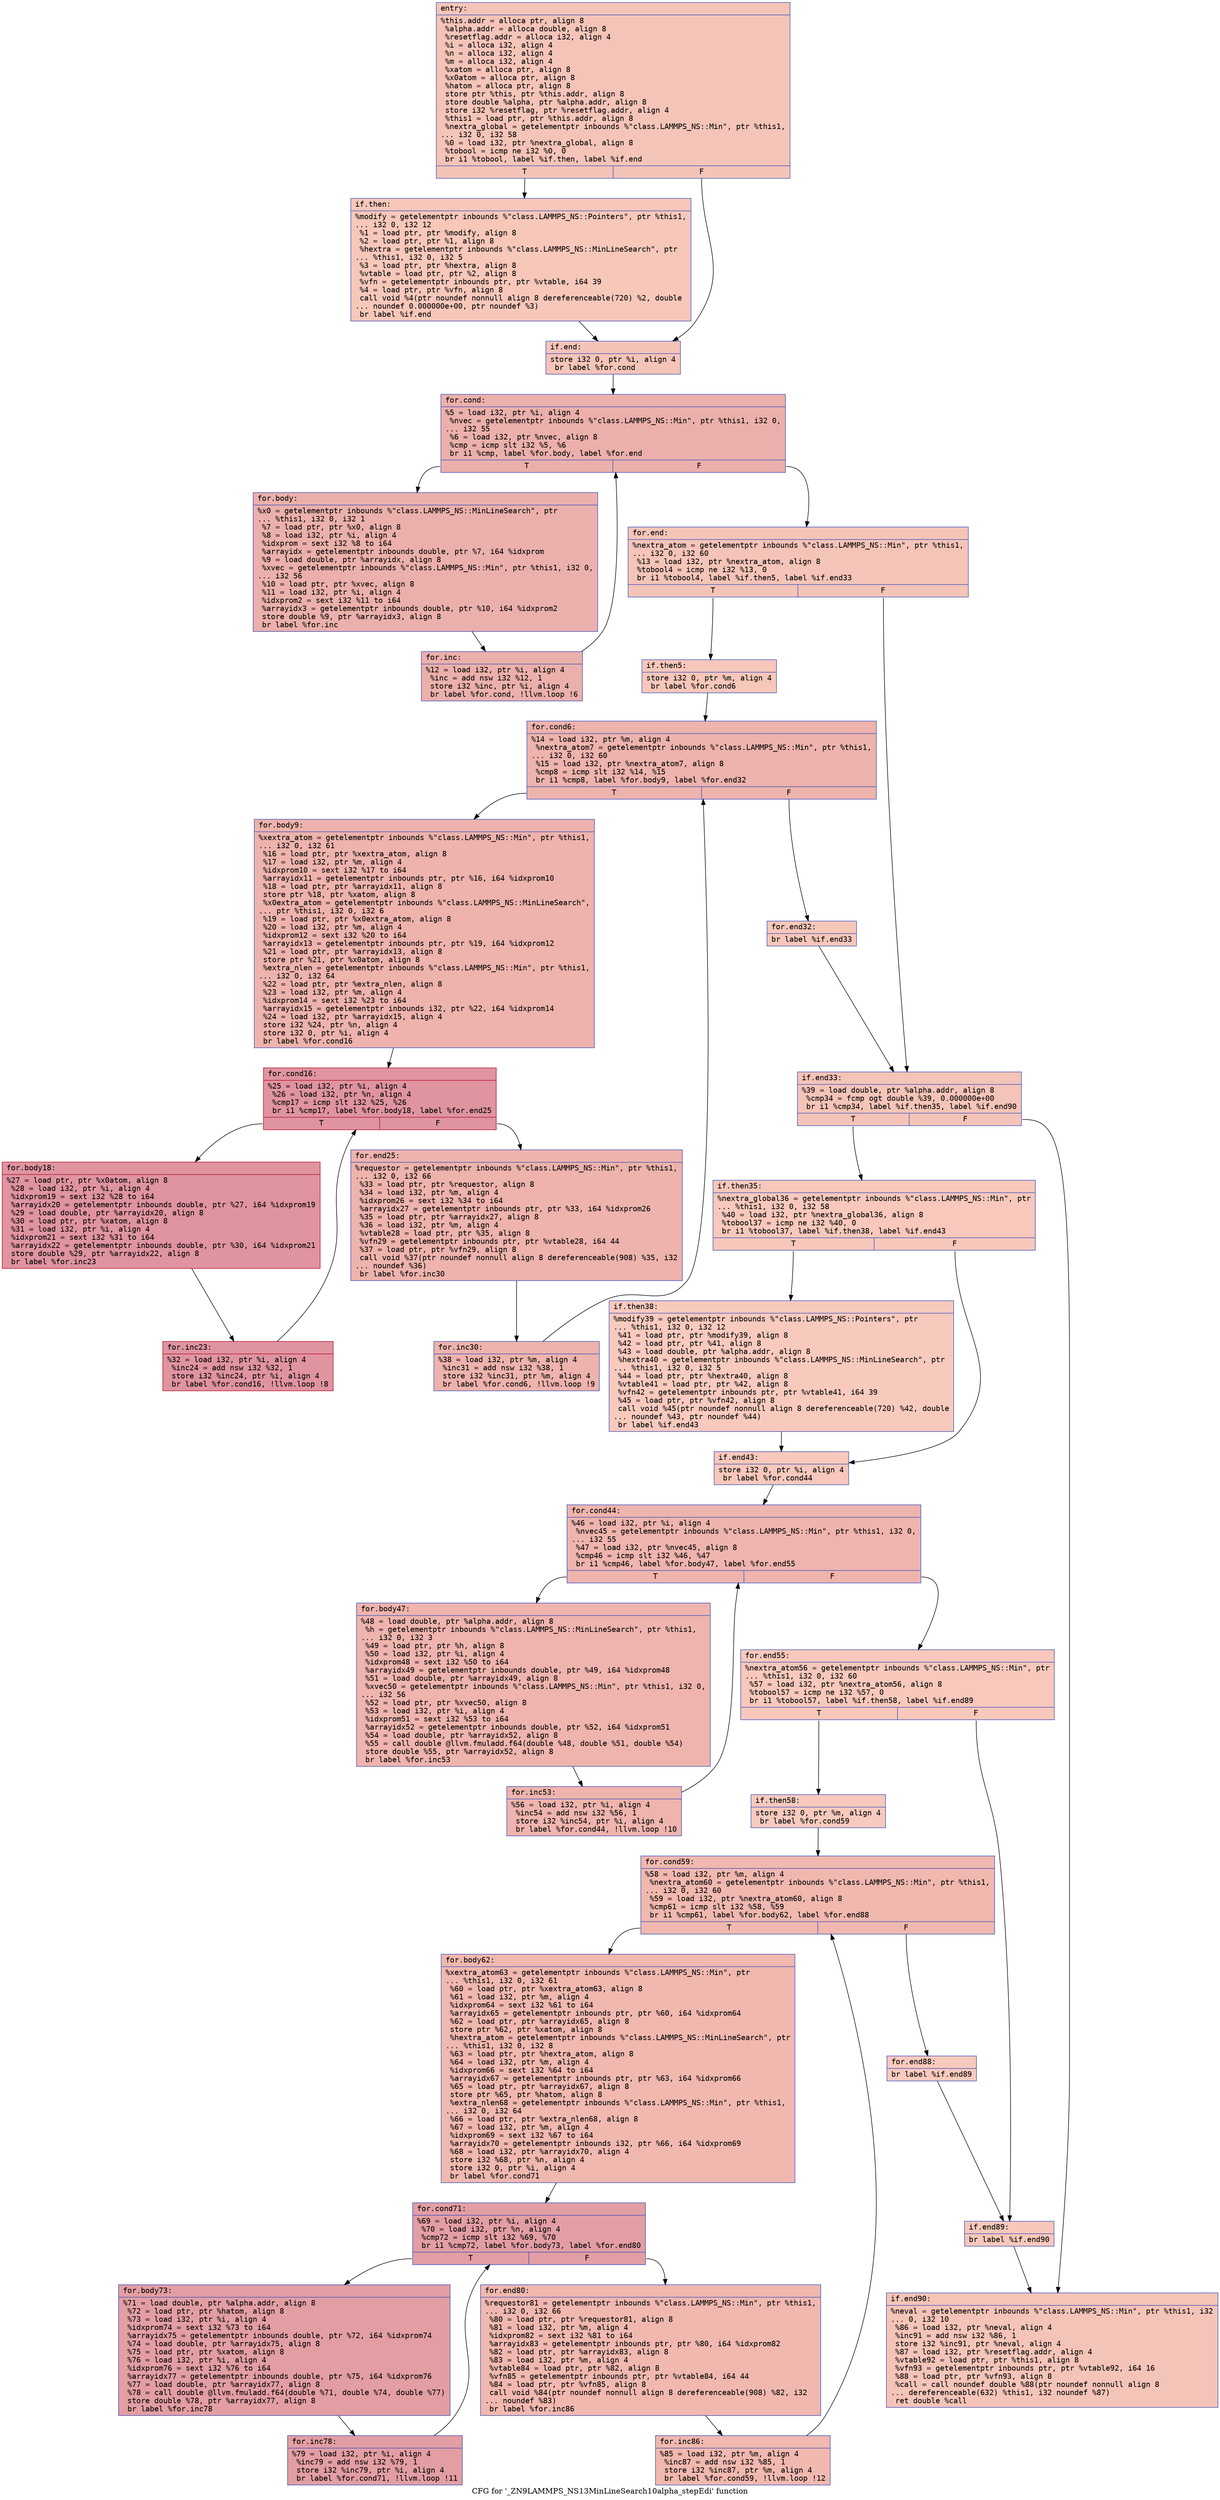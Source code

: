 digraph "CFG for '_ZN9LAMMPS_NS13MinLineSearch10alpha_stepEdi' function" {
	label="CFG for '_ZN9LAMMPS_NS13MinLineSearch10alpha_stepEdi' function";

	Node0x557fd5c47150 [shape=record,color="#3d50c3ff", style=filled, fillcolor="#e97a5f70" fontname="Courier",label="{entry:\l|  %this.addr = alloca ptr, align 8\l  %alpha.addr = alloca double, align 8\l  %resetflag.addr = alloca i32, align 4\l  %i = alloca i32, align 4\l  %n = alloca i32, align 4\l  %m = alloca i32, align 4\l  %xatom = alloca ptr, align 8\l  %x0atom = alloca ptr, align 8\l  %hatom = alloca ptr, align 8\l  store ptr %this, ptr %this.addr, align 8\l  store double %alpha, ptr %alpha.addr, align 8\l  store i32 %resetflag, ptr %resetflag.addr, align 4\l  %this1 = load ptr, ptr %this.addr, align 8\l  %nextra_global = getelementptr inbounds %\"class.LAMMPS_NS::Min\", ptr %this1,\l... i32 0, i32 58\l  %0 = load i32, ptr %nextra_global, align 8\l  %tobool = icmp ne i32 %0, 0\l  br i1 %tobool, label %if.then, label %if.end\l|{<s0>T|<s1>F}}"];
	Node0x557fd5c47150:s0 -> Node0x557fd5c47b80[tooltip="entry -> if.then\nProbability 62.50%" ];
	Node0x557fd5c47150:s1 -> Node0x557fd5c47bf0[tooltip="entry -> if.end\nProbability 37.50%" ];
	Node0x557fd5c47b80 [shape=record,color="#3d50c3ff", style=filled, fillcolor="#ec7f6370" fontname="Courier",label="{if.then:\l|  %modify = getelementptr inbounds %\"class.LAMMPS_NS::Pointers\", ptr %this1,\l... i32 0, i32 12\l  %1 = load ptr, ptr %modify, align 8\l  %2 = load ptr, ptr %1, align 8\l  %hextra = getelementptr inbounds %\"class.LAMMPS_NS::MinLineSearch\", ptr\l... %this1, i32 0, i32 5\l  %3 = load ptr, ptr %hextra, align 8\l  %vtable = load ptr, ptr %2, align 8\l  %vfn = getelementptr inbounds ptr, ptr %vtable, i64 39\l  %4 = load ptr, ptr %vfn, align 8\l  call void %4(ptr noundef nonnull align 8 dereferenceable(720) %2, double\l... noundef 0.000000e+00, ptr noundef %3)\l  br label %if.end\l}"];
	Node0x557fd5c47b80 -> Node0x557fd5c47bf0[tooltip="if.then -> if.end\nProbability 100.00%" ];
	Node0x557fd5c47bf0 [shape=record,color="#3d50c3ff", style=filled, fillcolor="#e97a5f70" fontname="Courier",label="{if.end:\l|  store i32 0, ptr %i, align 4\l  br label %for.cond\l}"];
	Node0x557fd5c47bf0 -> Node0x557fd5c48430[tooltip="if.end -> for.cond\nProbability 100.00%" ];
	Node0x557fd5c48430 [shape=record,color="#3d50c3ff", style=filled, fillcolor="#d24b4070" fontname="Courier",label="{for.cond:\l|  %5 = load i32, ptr %i, align 4\l  %nvec = getelementptr inbounds %\"class.LAMMPS_NS::Min\", ptr %this1, i32 0,\l... i32 55\l  %6 = load i32, ptr %nvec, align 8\l  %cmp = icmp slt i32 %5, %6\l  br i1 %cmp, label %for.body, label %for.end\l|{<s0>T|<s1>F}}"];
	Node0x557fd5c48430:s0 -> Node0x557fd5c47540[tooltip="for.cond -> for.body\nProbability 96.88%" ];
	Node0x557fd5c48430:s1 -> Node0x557fd5c475c0[tooltip="for.cond -> for.end\nProbability 3.12%" ];
	Node0x557fd5c47540 [shape=record,color="#3d50c3ff", style=filled, fillcolor="#d24b4070" fontname="Courier",label="{for.body:\l|  %x0 = getelementptr inbounds %\"class.LAMMPS_NS::MinLineSearch\", ptr\l... %this1, i32 0, i32 1\l  %7 = load ptr, ptr %x0, align 8\l  %8 = load i32, ptr %i, align 4\l  %idxprom = sext i32 %8 to i64\l  %arrayidx = getelementptr inbounds double, ptr %7, i64 %idxprom\l  %9 = load double, ptr %arrayidx, align 8\l  %xvec = getelementptr inbounds %\"class.LAMMPS_NS::Min\", ptr %this1, i32 0,\l... i32 56\l  %10 = load ptr, ptr %xvec, align 8\l  %11 = load i32, ptr %i, align 4\l  %idxprom2 = sext i32 %11 to i64\l  %arrayidx3 = getelementptr inbounds double, ptr %10, i64 %idxprom2\l  store double %9, ptr %arrayidx3, align 8\l  br label %for.inc\l}"];
	Node0x557fd5c47540 -> Node0x557fd5c49210[tooltip="for.body -> for.inc\nProbability 100.00%" ];
	Node0x557fd5c49210 [shape=record,color="#3d50c3ff", style=filled, fillcolor="#d24b4070" fontname="Courier",label="{for.inc:\l|  %12 = load i32, ptr %i, align 4\l  %inc = add nsw i32 %12, 1\l  store i32 %inc, ptr %i, align 4\l  br label %for.cond, !llvm.loop !6\l}"];
	Node0x557fd5c49210 -> Node0x557fd5c48430[tooltip="for.inc -> for.cond\nProbability 100.00%" ];
	Node0x557fd5c475c0 [shape=record,color="#3d50c3ff", style=filled, fillcolor="#e97a5f70" fontname="Courier",label="{for.end:\l|  %nextra_atom = getelementptr inbounds %\"class.LAMMPS_NS::Min\", ptr %this1,\l... i32 0, i32 60\l  %13 = load i32, ptr %nextra_atom, align 8\l  %tobool4 = icmp ne i32 %13, 0\l  br i1 %tobool4, label %if.then5, label %if.end33\l|{<s0>T|<s1>F}}"];
	Node0x557fd5c475c0:s0 -> Node0x557fd5c49820[tooltip="for.end -> if.then5\nProbability 62.50%" ];
	Node0x557fd5c475c0:s1 -> Node0x557fd5c498a0[tooltip="for.end -> if.end33\nProbability 37.50%" ];
	Node0x557fd5c49820 [shape=record,color="#3d50c3ff", style=filled, fillcolor="#ec7f6370" fontname="Courier",label="{if.then5:\l|  store i32 0, ptr %m, align 4\l  br label %for.cond6\l}"];
	Node0x557fd5c49820 -> Node0x557fd5c49a70[tooltip="if.then5 -> for.cond6\nProbability 100.00%" ];
	Node0x557fd5c49a70 [shape=record,color="#3d50c3ff", style=filled, fillcolor="#d6524470" fontname="Courier",label="{for.cond6:\l|  %14 = load i32, ptr %m, align 4\l  %nextra_atom7 = getelementptr inbounds %\"class.LAMMPS_NS::Min\", ptr %this1,\l... i32 0, i32 60\l  %15 = load i32, ptr %nextra_atom7, align 8\l  %cmp8 = icmp slt i32 %14, %15\l  br i1 %cmp8, label %for.body9, label %for.end32\l|{<s0>T|<s1>F}}"];
	Node0x557fd5c49a70:s0 -> Node0x557fd5c49e00[tooltip="for.cond6 -> for.body9\nProbability 96.88%" ];
	Node0x557fd5c49a70:s1 -> Node0x557fd5c49e80[tooltip="for.cond6 -> for.end32\nProbability 3.12%" ];
	Node0x557fd5c49e00 [shape=record,color="#3d50c3ff", style=filled, fillcolor="#d6524470" fontname="Courier",label="{for.body9:\l|  %xextra_atom = getelementptr inbounds %\"class.LAMMPS_NS::Min\", ptr %this1,\l... i32 0, i32 61\l  %16 = load ptr, ptr %xextra_atom, align 8\l  %17 = load i32, ptr %m, align 4\l  %idxprom10 = sext i32 %17 to i64\l  %arrayidx11 = getelementptr inbounds ptr, ptr %16, i64 %idxprom10\l  %18 = load ptr, ptr %arrayidx11, align 8\l  store ptr %18, ptr %xatom, align 8\l  %x0extra_atom = getelementptr inbounds %\"class.LAMMPS_NS::MinLineSearch\",\l... ptr %this1, i32 0, i32 6\l  %19 = load ptr, ptr %x0extra_atom, align 8\l  %20 = load i32, ptr %m, align 4\l  %idxprom12 = sext i32 %20 to i64\l  %arrayidx13 = getelementptr inbounds ptr, ptr %19, i64 %idxprom12\l  %21 = load ptr, ptr %arrayidx13, align 8\l  store ptr %21, ptr %x0atom, align 8\l  %extra_nlen = getelementptr inbounds %\"class.LAMMPS_NS::Min\", ptr %this1,\l... i32 0, i32 64\l  %22 = load ptr, ptr %extra_nlen, align 8\l  %23 = load i32, ptr %m, align 4\l  %idxprom14 = sext i32 %23 to i64\l  %arrayidx15 = getelementptr inbounds i32, ptr %22, i64 %idxprom14\l  %24 = load i32, ptr %arrayidx15, align 4\l  store i32 %24, ptr %n, align 4\l  store i32 0, ptr %i, align 4\l  br label %for.cond16\l}"];
	Node0x557fd5c49e00 -> Node0x557fd5c4b0b0[tooltip="for.body9 -> for.cond16\nProbability 100.00%" ];
	Node0x557fd5c4b0b0 [shape=record,color="#b70d28ff", style=filled, fillcolor="#b70d2870" fontname="Courier",label="{for.cond16:\l|  %25 = load i32, ptr %i, align 4\l  %26 = load i32, ptr %n, align 4\l  %cmp17 = icmp slt i32 %25, %26\l  br i1 %cmp17, label %for.body18, label %for.end25\l|{<s0>T|<s1>F}}"];
	Node0x557fd5c4b0b0:s0 -> Node0x557fd5c4b320[tooltip="for.cond16 -> for.body18\nProbability 96.88%" ];
	Node0x557fd5c4b0b0:s1 -> Node0x557fd5c4b3a0[tooltip="for.cond16 -> for.end25\nProbability 3.12%" ];
	Node0x557fd5c4b320 [shape=record,color="#b70d28ff", style=filled, fillcolor="#b70d2870" fontname="Courier",label="{for.body18:\l|  %27 = load ptr, ptr %x0atom, align 8\l  %28 = load i32, ptr %i, align 4\l  %idxprom19 = sext i32 %28 to i64\l  %arrayidx20 = getelementptr inbounds double, ptr %27, i64 %idxprom19\l  %29 = load double, ptr %arrayidx20, align 8\l  %30 = load ptr, ptr %xatom, align 8\l  %31 = load i32, ptr %i, align 4\l  %idxprom21 = sext i32 %31 to i64\l  %arrayidx22 = getelementptr inbounds double, ptr %30, i64 %idxprom21\l  store double %29, ptr %arrayidx22, align 8\l  br label %for.inc23\l}"];
	Node0x557fd5c4b320 -> Node0x557fd5c4bad0[tooltip="for.body18 -> for.inc23\nProbability 100.00%" ];
	Node0x557fd5c4bad0 [shape=record,color="#b70d28ff", style=filled, fillcolor="#b70d2870" fontname="Courier",label="{for.inc23:\l|  %32 = load i32, ptr %i, align 4\l  %inc24 = add nsw i32 %32, 1\l  store i32 %inc24, ptr %i, align 4\l  br label %for.cond16, !llvm.loop !8\l}"];
	Node0x557fd5c4bad0 -> Node0x557fd5c4b0b0[tooltip="for.inc23 -> for.cond16\nProbability 100.00%" ];
	Node0x557fd5c4b3a0 [shape=record,color="#3d50c3ff", style=filled, fillcolor="#d6524470" fontname="Courier",label="{for.end25:\l|  %requestor = getelementptr inbounds %\"class.LAMMPS_NS::Min\", ptr %this1,\l... i32 0, i32 66\l  %33 = load ptr, ptr %requestor, align 8\l  %34 = load i32, ptr %m, align 4\l  %idxprom26 = sext i32 %34 to i64\l  %arrayidx27 = getelementptr inbounds ptr, ptr %33, i64 %idxprom26\l  %35 = load ptr, ptr %arrayidx27, align 8\l  %36 = load i32, ptr %m, align 4\l  %vtable28 = load ptr, ptr %35, align 8\l  %vfn29 = getelementptr inbounds ptr, ptr %vtable28, i64 44\l  %37 = load ptr, ptr %vfn29, align 8\l  call void %37(ptr noundef nonnull align 8 dereferenceable(908) %35, i32\l... noundef %36)\l  br label %for.inc30\l}"];
	Node0x557fd5c4b3a0 -> Node0x557fd5c4c720[tooltip="for.end25 -> for.inc30\nProbability 100.00%" ];
	Node0x557fd5c4c720 [shape=record,color="#3d50c3ff", style=filled, fillcolor="#d6524470" fontname="Courier",label="{for.inc30:\l|  %38 = load i32, ptr %m, align 4\l  %inc31 = add nsw i32 %38, 1\l  store i32 %inc31, ptr %m, align 4\l  br label %for.cond6, !llvm.loop !9\l}"];
	Node0x557fd5c4c720 -> Node0x557fd5c49a70[tooltip="for.inc30 -> for.cond6\nProbability 100.00%" ];
	Node0x557fd5c49e80 [shape=record,color="#3d50c3ff", style=filled, fillcolor="#ec7f6370" fontname="Courier",label="{for.end32:\l|  br label %if.end33\l}"];
	Node0x557fd5c49e80 -> Node0x557fd5c498a0[tooltip="for.end32 -> if.end33\nProbability 100.00%" ];
	Node0x557fd5c498a0 [shape=record,color="#3d50c3ff", style=filled, fillcolor="#e97a5f70" fontname="Courier",label="{if.end33:\l|  %39 = load double, ptr %alpha.addr, align 8\l  %cmp34 = fcmp ogt double %39, 0.000000e+00\l  br i1 %cmp34, label %if.then35, label %if.end90\l|{<s0>T|<s1>F}}"];
	Node0x557fd5c498a0:s0 -> Node0x557fd5c4cd00[tooltip="if.end33 -> if.then35\nProbability 50.00%" ];
	Node0x557fd5c498a0:s1 -> Node0x557fd5c4cd80[tooltip="if.end33 -> if.end90\nProbability 50.00%" ];
	Node0x557fd5c4cd00 [shape=record,color="#3d50c3ff", style=filled, fillcolor="#ed836670" fontname="Courier",label="{if.then35:\l|  %nextra_global36 = getelementptr inbounds %\"class.LAMMPS_NS::Min\", ptr\l... %this1, i32 0, i32 58\l  %40 = load i32, ptr %nextra_global36, align 8\l  %tobool37 = icmp ne i32 %40, 0\l  br i1 %tobool37, label %if.then38, label %if.end43\l|{<s0>T|<s1>F}}"];
	Node0x557fd5c4cd00:s0 -> Node0x557fd5c4d0e0[tooltip="if.then35 -> if.then38\nProbability 62.50%" ];
	Node0x557fd5c4cd00:s1 -> Node0x557fd5c4d160[tooltip="if.then35 -> if.end43\nProbability 37.50%" ];
	Node0x557fd5c4d0e0 [shape=record,color="#3d50c3ff", style=filled, fillcolor="#ef886b70" fontname="Courier",label="{if.then38:\l|  %modify39 = getelementptr inbounds %\"class.LAMMPS_NS::Pointers\", ptr\l... %this1, i32 0, i32 12\l  %41 = load ptr, ptr %modify39, align 8\l  %42 = load ptr, ptr %41, align 8\l  %43 = load double, ptr %alpha.addr, align 8\l  %hextra40 = getelementptr inbounds %\"class.LAMMPS_NS::MinLineSearch\", ptr\l... %this1, i32 0, i32 5\l  %44 = load ptr, ptr %hextra40, align 8\l  %vtable41 = load ptr, ptr %42, align 8\l  %vfn42 = getelementptr inbounds ptr, ptr %vtable41, i64 39\l  %45 = load ptr, ptr %vfn42, align 8\l  call void %45(ptr noundef nonnull align 8 dereferenceable(720) %42, double\l... noundef %43, ptr noundef %44)\l  br label %if.end43\l}"];
	Node0x557fd5c4d0e0 -> Node0x557fd5c4d160[tooltip="if.then38 -> if.end43\nProbability 100.00%" ];
	Node0x557fd5c4d160 [shape=record,color="#3d50c3ff", style=filled, fillcolor="#ed836670" fontname="Courier",label="{if.end43:\l|  store i32 0, ptr %i, align 4\l  br label %for.cond44\l}"];
	Node0x557fd5c4d160 -> Node0x557fd5c4da30[tooltip="if.end43 -> for.cond44\nProbability 100.00%" ];
	Node0x557fd5c4da30 [shape=record,color="#3d50c3ff", style=filled, fillcolor="#d8564670" fontname="Courier",label="{for.cond44:\l|  %46 = load i32, ptr %i, align 4\l  %nvec45 = getelementptr inbounds %\"class.LAMMPS_NS::Min\", ptr %this1, i32 0,\l... i32 55\l  %47 = load i32, ptr %nvec45, align 8\l  %cmp46 = icmp slt i32 %46, %47\l  br i1 %cmp46, label %for.body47, label %for.end55\l|{<s0>T|<s1>F}}"];
	Node0x557fd5c4da30:s0 -> Node0x557fd5c4e550[tooltip="for.cond44 -> for.body47\nProbability 96.88%" ];
	Node0x557fd5c4da30:s1 -> Node0x557fd5c4e5d0[tooltip="for.cond44 -> for.end55\nProbability 3.12%" ];
	Node0x557fd5c4e550 [shape=record,color="#3d50c3ff", style=filled, fillcolor="#d8564670" fontname="Courier",label="{for.body47:\l|  %48 = load double, ptr %alpha.addr, align 8\l  %h = getelementptr inbounds %\"class.LAMMPS_NS::MinLineSearch\", ptr %this1,\l... i32 0, i32 3\l  %49 = load ptr, ptr %h, align 8\l  %50 = load i32, ptr %i, align 4\l  %idxprom48 = sext i32 %50 to i64\l  %arrayidx49 = getelementptr inbounds double, ptr %49, i64 %idxprom48\l  %51 = load double, ptr %arrayidx49, align 8\l  %xvec50 = getelementptr inbounds %\"class.LAMMPS_NS::Min\", ptr %this1, i32 0,\l... i32 56\l  %52 = load ptr, ptr %xvec50, align 8\l  %53 = load i32, ptr %i, align 4\l  %idxprom51 = sext i32 %53 to i64\l  %arrayidx52 = getelementptr inbounds double, ptr %52, i64 %idxprom51\l  %54 = load double, ptr %arrayidx52, align 8\l  %55 = call double @llvm.fmuladd.f64(double %48, double %51, double %54)\l  store double %55, ptr %arrayidx52, align 8\l  br label %for.inc53\l}"];
	Node0x557fd5c4e550 -> Node0x557fd5c4f0b0[tooltip="for.body47 -> for.inc53\nProbability 100.00%" ];
	Node0x557fd5c4f0b0 [shape=record,color="#3d50c3ff", style=filled, fillcolor="#d8564670" fontname="Courier",label="{for.inc53:\l|  %56 = load i32, ptr %i, align 4\l  %inc54 = add nsw i32 %56, 1\l  store i32 %inc54, ptr %i, align 4\l  br label %for.cond44, !llvm.loop !10\l}"];
	Node0x557fd5c4f0b0 -> Node0x557fd5c4da30[tooltip="for.inc53 -> for.cond44\nProbability 100.00%" ];
	Node0x557fd5c4e5d0 [shape=record,color="#3d50c3ff", style=filled, fillcolor="#ed836670" fontname="Courier",label="{for.end55:\l|  %nextra_atom56 = getelementptr inbounds %\"class.LAMMPS_NS::Min\", ptr\l... %this1, i32 0, i32 60\l  %57 = load i32, ptr %nextra_atom56, align 8\l  %tobool57 = icmp ne i32 %57, 0\l  br i1 %tobool57, label %if.then58, label %if.end89\l|{<s0>T|<s1>F}}"];
	Node0x557fd5c4e5d0:s0 -> Node0x557fd5c4f6e0[tooltip="for.end55 -> if.then58\nProbability 62.50%" ];
	Node0x557fd5c4e5d0:s1 -> Node0x557fd5c4a6c0[tooltip="for.end55 -> if.end89\nProbability 37.50%" ];
	Node0x557fd5c4f6e0 [shape=record,color="#3d50c3ff", style=filled, fillcolor="#ef886b70" fontname="Courier",label="{if.then58:\l|  store i32 0, ptr %m, align 4\l  br label %for.cond59\l}"];
	Node0x557fd5c4f6e0 -> Node0x557fd5c4a890[tooltip="if.then58 -> for.cond59\nProbability 100.00%" ];
	Node0x557fd5c4a890 [shape=record,color="#3d50c3ff", style=filled, fillcolor="#dc5d4a70" fontname="Courier",label="{for.cond59:\l|  %58 = load i32, ptr %m, align 4\l  %nextra_atom60 = getelementptr inbounds %\"class.LAMMPS_NS::Min\", ptr %this1,\l... i32 0, i32 60\l  %59 = load i32, ptr %nextra_atom60, align 8\l  %cmp61 = icmp slt i32 %58, %59\l  br i1 %cmp61, label %for.body62, label %for.end88\l|{<s0>T|<s1>F}}"];
	Node0x557fd5c4a890:s0 -> Node0x557fd5c4ac00[tooltip="for.cond59 -> for.body62\nProbability 96.88%" ];
	Node0x557fd5c4a890:s1 -> Node0x557fd5c4ac80[tooltip="for.cond59 -> for.end88\nProbability 3.12%" ];
	Node0x557fd5c4ac00 [shape=record,color="#3d50c3ff", style=filled, fillcolor="#dc5d4a70" fontname="Courier",label="{for.body62:\l|  %xextra_atom63 = getelementptr inbounds %\"class.LAMMPS_NS::Min\", ptr\l... %this1, i32 0, i32 61\l  %60 = load ptr, ptr %xextra_atom63, align 8\l  %61 = load i32, ptr %m, align 4\l  %idxprom64 = sext i32 %61 to i64\l  %arrayidx65 = getelementptr inbounds ptr, ptr %60, i64 %idxprom64\l  %62 = load ptr, ptr %arrayidx65, align 8\l  store ptr %62, ptr %xatom, align 8\l  %hextra_atom = getelementptr inbounds %\"class.LAMMPS_NS::MinLineSearch\", ptr\l... %this1, i32 0, i32 8\l  %63 = load ptr, ptr %hextra_atom, align 8\l  %64 = load i32, ptr %m, align 4\l  %idxprom66 = sext i32 %64 to i64\l  %arrayidx67 = getelementptr inbounds ptr, ptr %63, i64 %idxprom66\l  %65 = load ptr, ptr %arrayidx67, align 8\l  store ptr %65, ptr %hatom, align 8\l  %extra_nlen68 = getelementptr inbounds %\"class.LAMMPS_NS::Min\", ptr %this1,\l... i32 0, i32 64\l  %66 = load ptr, ptr %extra_nlen68, align 8\l  %67 = load i32, ptr %m, align 4\l  %idxprom69 = sext i32 %67 to i64\l  %arrayidx70 = getelementptr inbounds i32, ptr %66, i64 %idxprom69\l  %68 = load i32, ptr %arrayidx70, align 4\l  store i32 %68, ptr %n, align 4\l  store i32 0, ptr %i, align 4\l  br label %for.cond71\l}"];
	Node0x557fd5c4ac00 -> Node0x557fd5c51280[tooltip="for.body62 -> for.cond71\nProbability 100.00%" ];
	Node0x557fd5c51280 [shape=record,color="#3d50c3ff", style=filled, fillcolor="#be242e70" fontname="Courier",label="{for.cond71:\l|  %69 = load i32, ptr %i, align 4\l  %70 = load i32, ptr %n, align 4\l  %cmp72 = icmp slt i32 %69, %70\l  br i1 %cmp72, label %for.body73, label %for.end80\l|{<s0>T|<s1>F}}"];
	Node0x557fd5c51280:s0 -> Node0x557fd5c51520[tooltip="for.cond71 -> for.body73\nProbability 96.88%" ];
	Node0x557fd5c51280:s1 -> Node0x557fd5c515a0[tooltip="for.cond71 -> for.end80\nProbability 3.12%" ];
	Node0x557fd5c51520 [shape=record,color="#3d50c3ff", style=filled, fillcolor="#be242e70" fontname="Courier",label="{for.body73:\l|  %71 = load double, ptr %alpha.addr, align 8\l  %72 = load ptr, ptr %hatom, align 8\l  %73 = load i32, ptr %i, align 4\l  %idxprom74 = sext i32 %73 to i64\l  %arrayidx75 = getelementptr inbounds double, ptr %72, i64 %idxprom74\l  %74 = load double, ptr %arrayidx75, align 8\l  %75 = load ptr, ptr %xatom, align 8\l  %76 = load i32, ptr %i, align 4\l  %idxprom76 = sext i32 %76 to i64\l  %arrayidx77 = getelementptr inbounds double, ptr %75, i64 %idxprom76\l  %77 = load double, ptr %arrayidx77, align 8\l  %78 = call double @llvm.fmuladd.f64(double %71, double %74, double %77)\l  store double %78, ptr %arrayidx77, align 8\l  br label %for.inc78\l}"];
	Node0x557fd5c51520 -> Node0x557fd5c51fa0[tooltip="for.body73 -> for.inc78\nProbability 100.00%" ];
	Node0x557fd5c51fa0 [shape=record,color="#3d50c3ff", style=filled, fillcolor="#be242e70" fontname="Courier",label="{for.inc78:\l|  %79 = load i32, ptr %i, align 4\l  %inc79 = add nsw i32 %79, 1\l  store i32 %inc79, ptr %i, align 4\l  br label %for.cond71, !llvm.loop !11\l}"];
	Node0x557fd5c51fa0 -> Node0x557fd5c51280[tooltip="for.inc78 -> for.cond71\nProbability 100.00%" ];
	Node0x557fd5c515a0 [shape=record,color="#3d50c3ff", style=filled, fillcolor="#dc5d4a70" fontname="Courier",label="{for.end80:\l|  %requestor81 = getelementptr inbounds %\"class.LAMMPS_NS::Min\", ptr %this1,\l... i32 0, i32 66\l  %80 = load ptr, ptr %requestor81, align 8\l  %81 = load i32, ptr %m, align 4\l  %idxprom82 = sext i32 %81 to i64\l  %arrayidx83 = getelementptr inbounds ptr, ptr %80, i64 %idxprom82\l  %82 = load ptr, ptr %arrayidx83, align 8\l  %83 = load i32, ptr %m, align 4\l  %vtable84 = load ptr, ptr %82, align 8\l  %vfn85 = getelementptr inbounds ptr, ptr %vtable84, i64 44\l  %84 = load ptr, ptr %vfn85, align 8\l  call void %84(ptr noundef nonnull align 8 dereferenceable(908) %82, i32\l... noundef %83)\l  br label %for.inc86\l}"];
	Node0x557fd5c515a0 -> Node0x557fd5c52b20[tooltip="for.end80 -> for.inc86\nProbability 100.00%" ];
	Node0x557fd5c52b20 [shape=record,color="#3d50c3ff", style=filled, fillcolor="#dc5d4a70" fontname="Courier",label="{for.inc86:\l|  %85 = load i32, ptr %m, align 4\l  %inc87 = add nsw i32 %85, 1\l  store i32 %inc87, ptr %m, align 4\l  br label %for.cond59, !llvm.loop !12\l}"];
	Node0x557fd5c52b20 -> Node0x557fd5c4a890[tooltip="for.inc86 -> for.cond59\nProbability 100.00%" ];
	Node0x557fd5c4ac80 [shape=record,color="#3d50c3ff", style=filled, fillcolor="#ef886b70" fontname="Courier",label="{for.end88:\l|  br label %if.end89\l}"];
	Node0x557fd5c4ac80 -> Node0x557fd5c4a6c0[tooltip="for.end88 -> if.end89\nProbability 100.00%" ];
	Node0x557fd5c4a6c0 [shape=record,color="#3d50c3ff", style=filled, fillcolor="#ed836670" fontname="Courier",label="{if.end89:\l|  br label %if.end90\l}"];
	Node0x557fd5c4a6c0 -> Node0x557fd5c4cd80[tooltip="if.end89 -> if.end90\nProbability 100.00%" ];
	Node0x557fd5c4cd80 [shape=record,color="#3d50c3ff", style=filled, fillcolor="#e97a5f70" fontname="Courier",label="{if.end90:\l|  %neval = getelementptr inbounds %\"class.LAMMPS_NS::Min\", ptr %this1, i32\l... 0, i32 10\l  %86 = load i32, ptr %neval, align 4\l  %inc91 = add nsw i32 %86, 1\l  store i32 %inc91, ptr %neval, align 4\l  %87 = load i32, ptr %resetflag.addr, align 4\l  %vtable92 = load ptr, ptr %this1, align 8\l  %vfn93 = getelementptr inbounds ptr, ptr %vtable92, i64 16\l  %88 = load ptr, ptr %vfn93, align 8\l  %call = call noundef double %88(ptr noundef nonnull align 8\l... dereferenceable(632) %this1, i32 noundef %87)\l  ret double %call\l}"];
}
